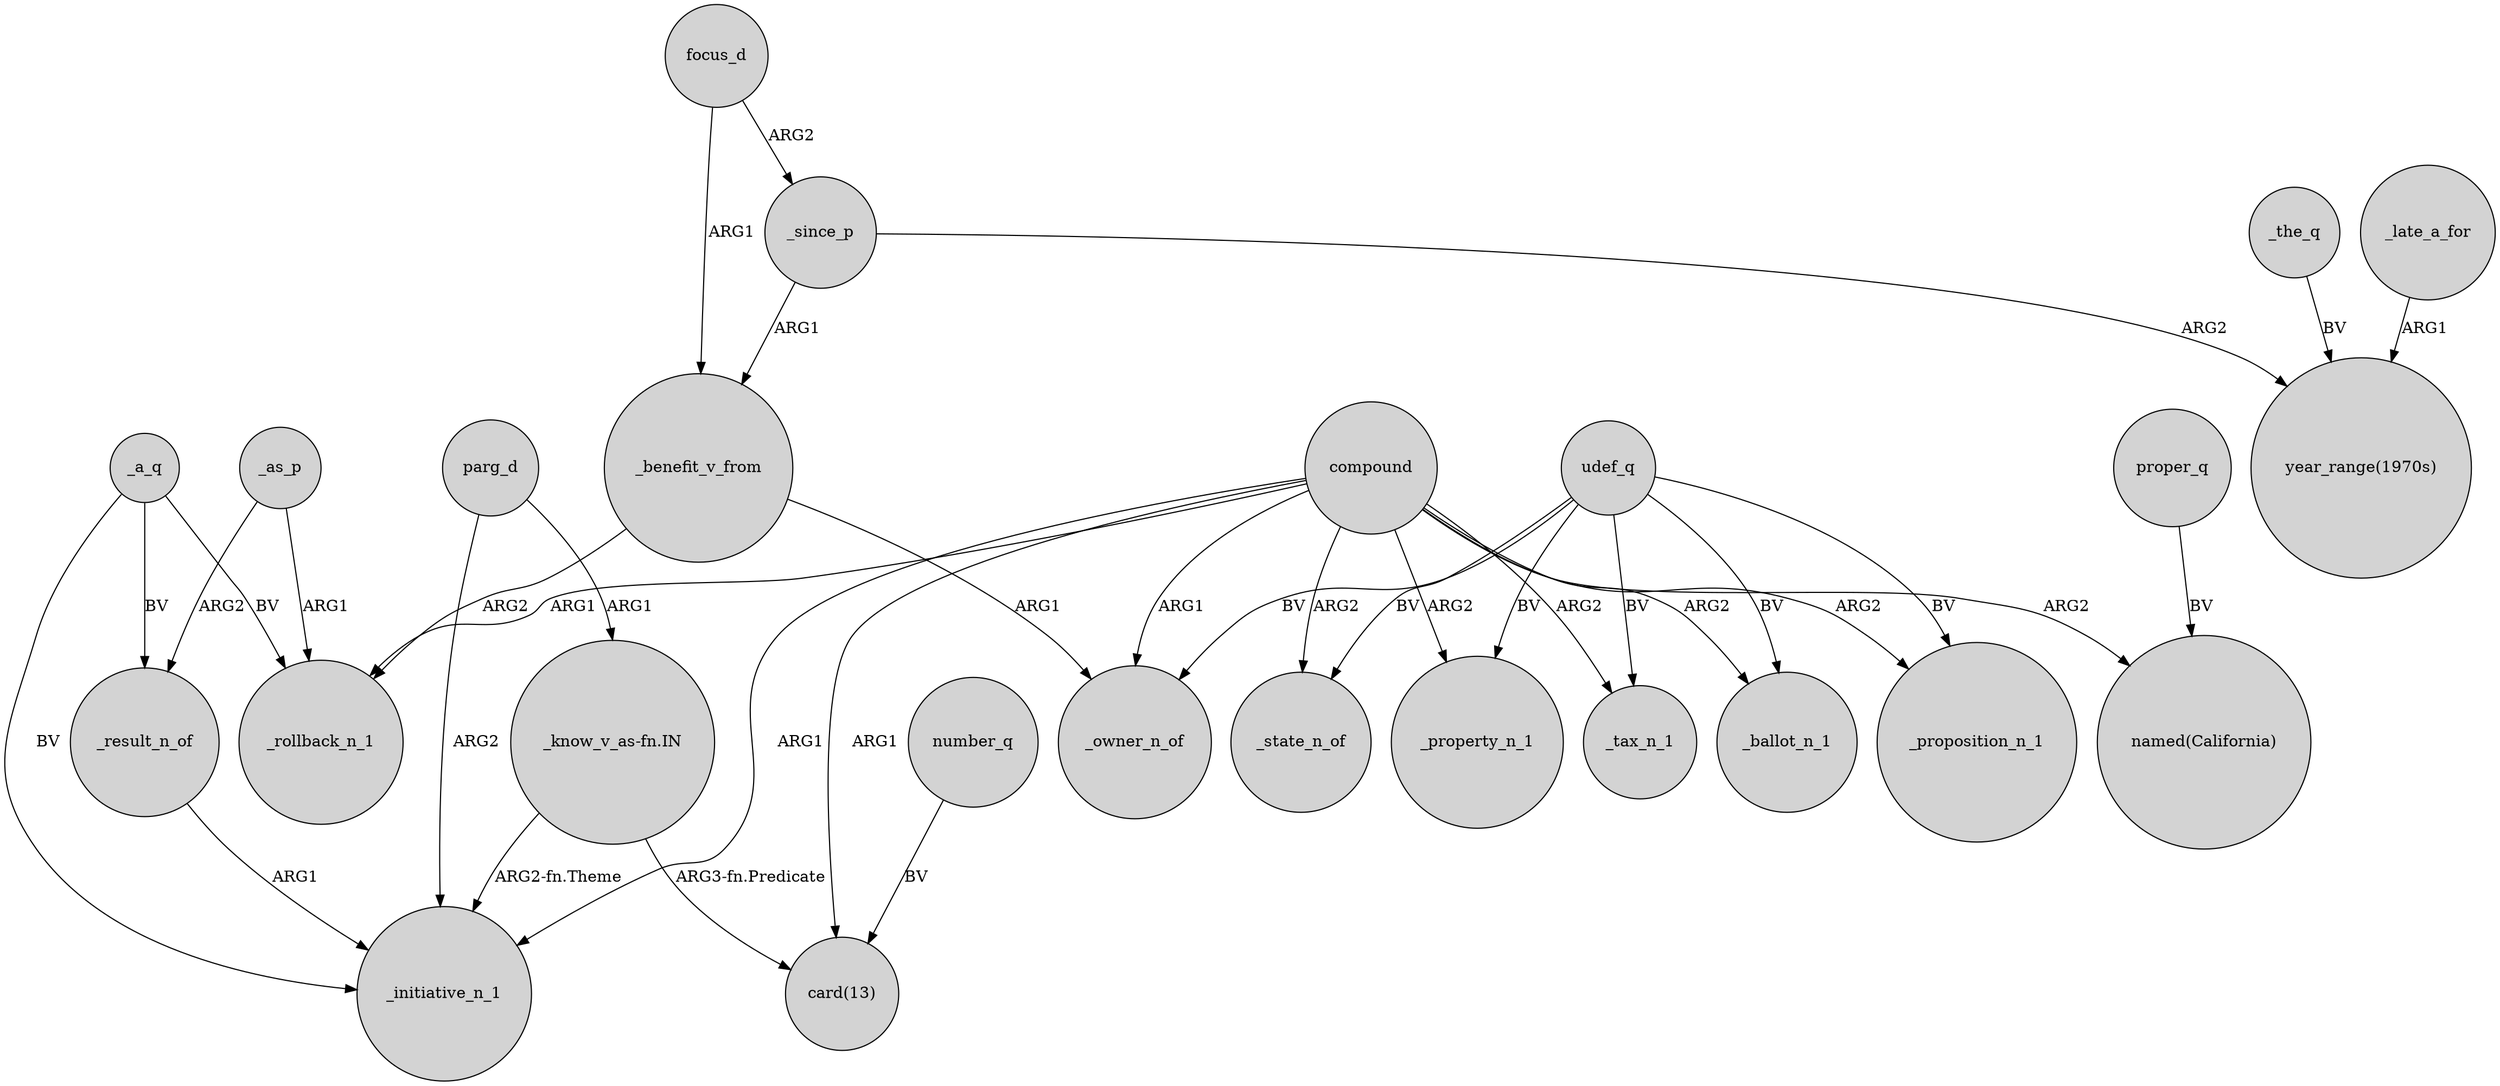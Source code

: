 digraph {
	node [shape=circle style=filled]
	focus_d -> _since_p [label=ARG2]
	_as_p -> _rollback_n_1 [label=ARG1]
	number_q -> "card(13)" [label=BV]
	focus_d -> _benefit_v_from [label=ARG1]
	udef_q -> _proposition_n_1 [label=BV]
	udef_q -> _state_n_of [label=BV]
	proper_q -> "named(California)" [label=BV]
	compound -> _property_n_1 [label=ARG2]
	compound -> _state_n_of [label=ARG2]
	_a_q -> _result_n_of [label=BV]
	parg_d -> "_know_v_as-fn.IN" [label=ARG1]
	_late_a_for -> "year_range(1970s)" [label=ARG1]
	_the_q -> "year_range(1970s)" [label=BV]
	_benefit_v_from -> _rollback_n_1 [label=ARG2]
	_a_q -> _rollback_n_1 [label=BV]
	compound -> "card(13)" [label=ARG1]
	_since_p -> _benefit_v_from [label=ARG1]
	compound -> _initiative_n_1 [label=ARG1]
	udef_q -> _tax_n_1 [label=BV]
	_as_p -> _result_n_of [label=ARG2]
	compound -> _ballot_n_1 [label=ARG2]
	compound -> _rollback_n_1 [label=ARG1]
	udef_q -> _ballot_n_1 [label=BV]
	parg_d -> _initiative_n_1 [label=ARG2]
	_since_p -> "year_range(1970s)" [label=ARG2]
	udef_q -> _property_n_1 [label=BV]
	_benefit_v_from -> _owner_n_of [label=ARG1]
	_result_n_of -> _initiative_n_1 [label=ARG1]
	udef_q -> _owner_n_of [label=BV]
	_a_q -> _initiative_n_1 [label=BV]
	compound -> "named(California)" [label=ARG2]
	compound -> _proposition_n_1 [label=ARG2]
	"_know_v_as-fn.IN" -> "card(13)" [label="ARG3-fn.Predicate"]
	compound -> _owner_n_of [label=ARG1]
	compound -> _tax_n_1 [label=ARG2]
	"_know_v_as-fn.IN" -> _initiative_n_1 [label="ARG2-fn.Theme"]
}
